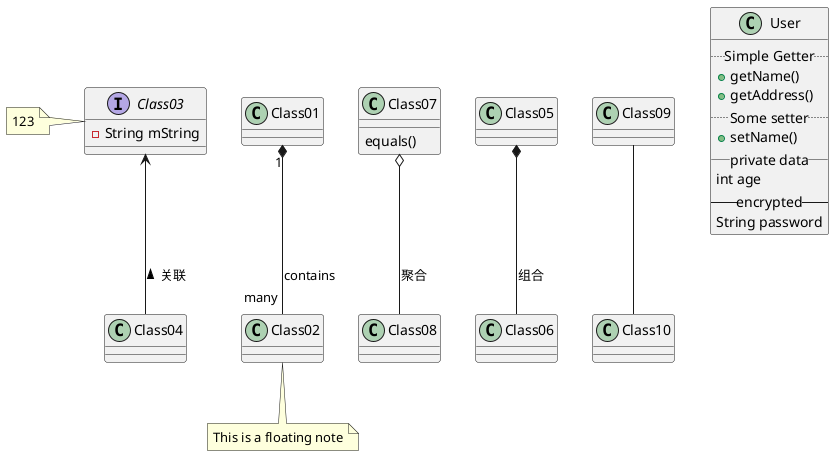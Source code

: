 
@startuml

note "This is a floating note" as N1
Class02 .. N1



interface Class03 {
    - String mString
}

note left : 123

Class07 : equals()

Class01 "1" *-- "many" Class02 : contains

Class03 <-- Class04:关联 <
Class05 *-- Class06:组合
Class07 o-- Class08:聚合



Class09 -- Class10

class User {
  .. Simple Getter ..
  + getName()
  + getAddress()
  .. Some setter ..
  + setName()
  __ private data __
  int age
  -- encrypted --
  String password
}

@enduml
